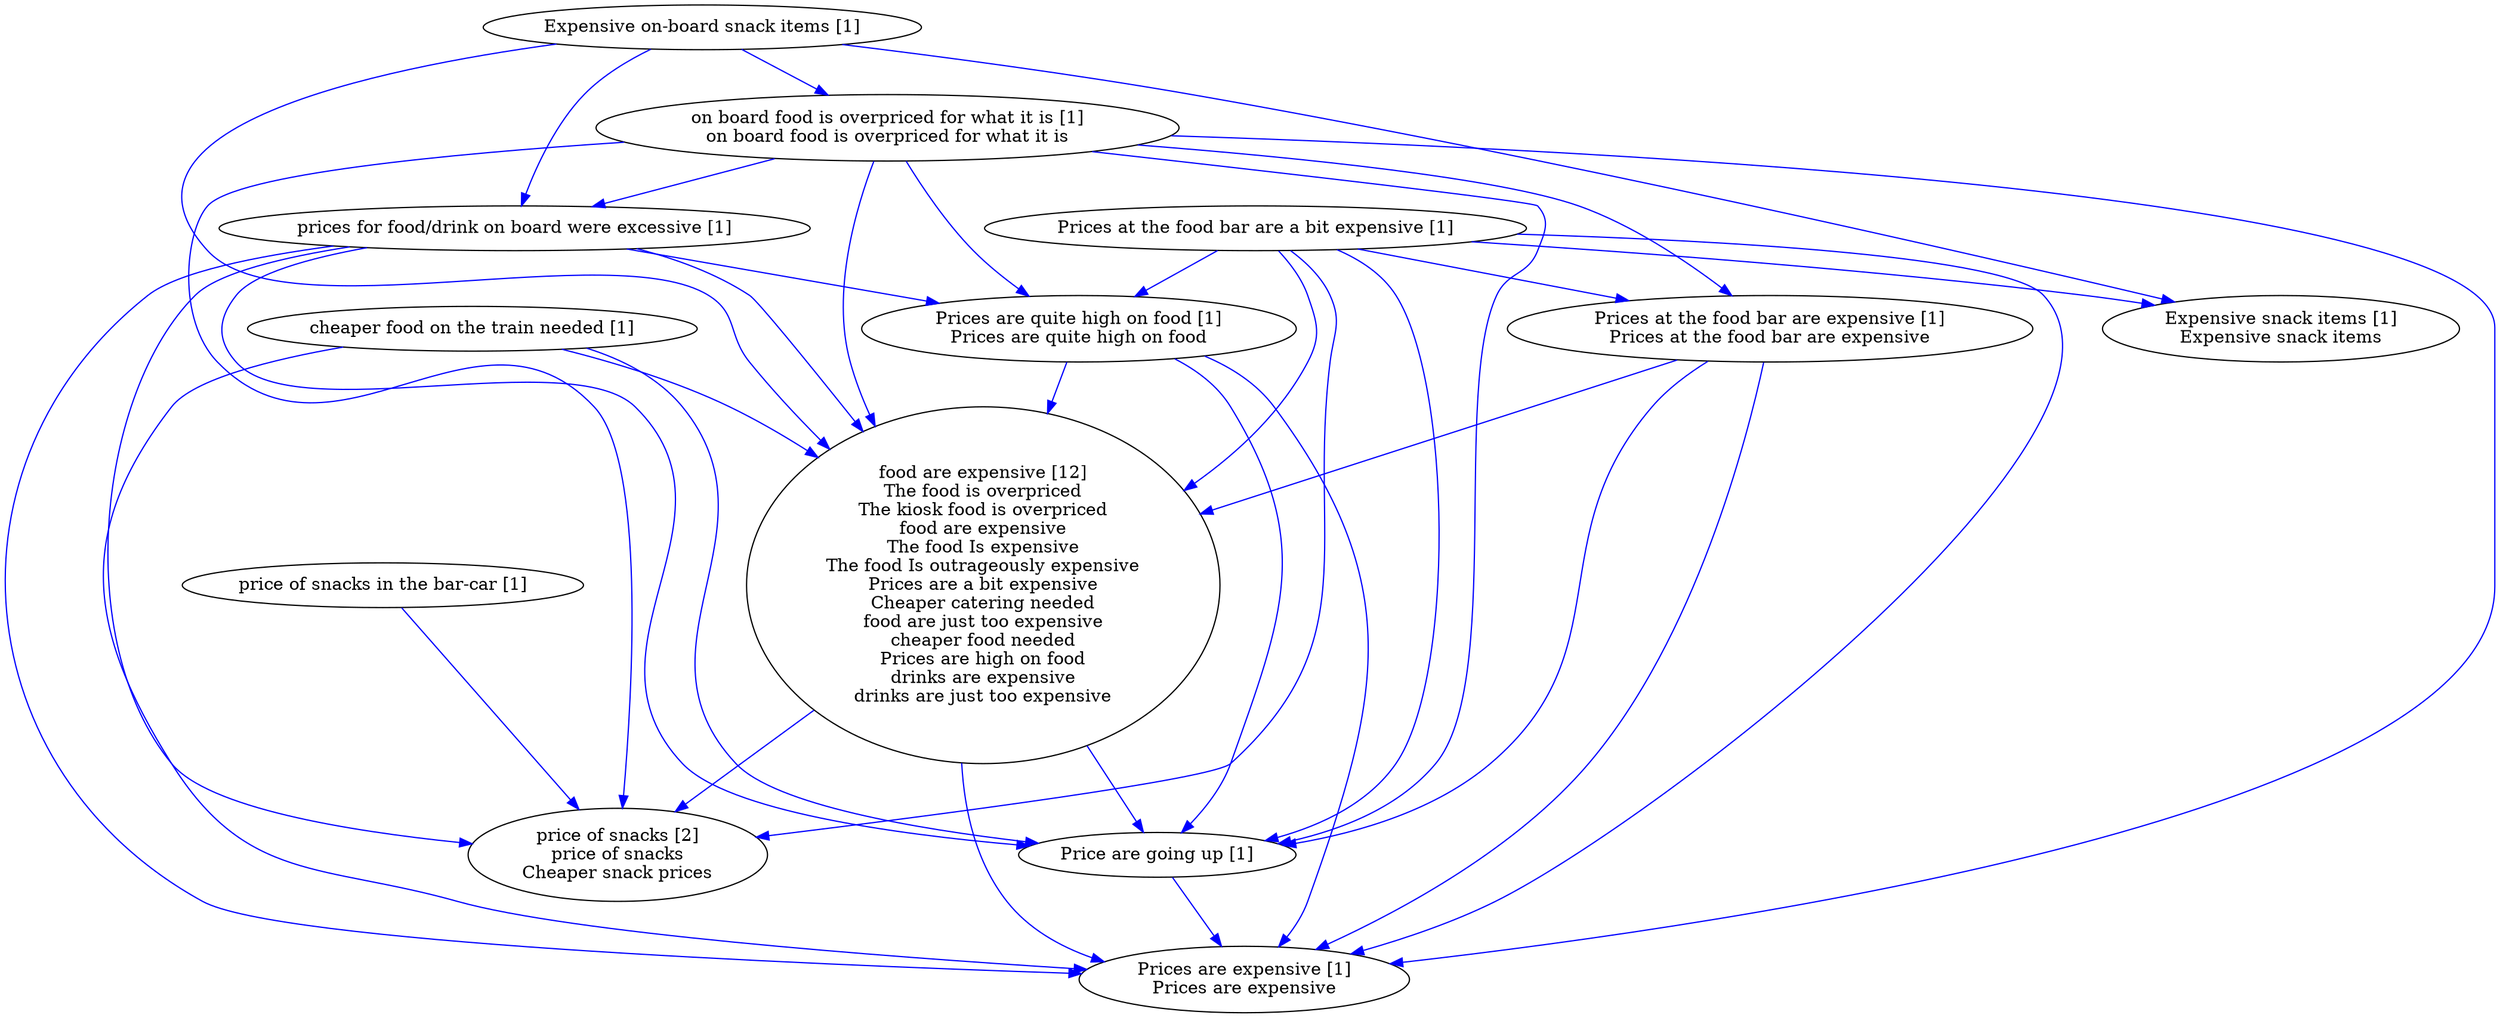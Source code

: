 digraph collapsedGraph {
"food are expensive [12]\nThe food is overpriced\nThe kiosk food is overpriced\nfood are expensive\nThe food Is expensive\nThe food Is outrageously expensive\nPrices are a bit expensive\nCheaper catering needed\nfood are just too expensive\ncheaper food needed\nPrices are high on food\ndrinks are expensive\ndrinks are just too expensive""price of snacks [2]\nprice of snacks\nCheaper snack prices""Expensive on-board snack items [1]""Expensive snack items [1]\nExpensive snack items""Price are going up [1]""Prices are quite high on food [1]\nPrices are quite high on food""Prices at the food bar are a bit expensive [1]""Prices at the food bar are expensive [1]\nPrices at the food bar are expensive""Prices are expensive [1]\nPrices are expensive""cheaper food on the train needed [1]""on board food is overpriced for what it is [1]\non board food is overpriced for what it is""price of snacks in the bar-car [1]""prices for food/drink on board were excessive [1]""Expensive on-board snack items [1]" -> "Expensive snack items [1]\nExpensive snack items" [color=blue]
"Expensive on-board snack items [1]" -> "food are expensive [12]\nThe food is overpriced\nThe kiosk food is overpriced\nfood are expensive\nThe food Is expensive\nThe food Is outrageously expensive\nPrices are a bit expensive\nCheaper catering needed\nfood are just too expensive\ncheaper food needed\nPrices are high on food\ndrinks are expensive\ndrinks are just too expensive" [color=blue]
"Prices are quite high on food [1]\nPrices are quite high on food" -> "Price are going up [1]" [color=blue]
"Prices at the food bar are a bit expensive [1]" -> "Prices at the food bar are expensive [1]\nPrices at the food bar are expensive" [color=blue]
"Prices at the food bar are expensive [1]\nPrices at the food bar are expensive" -> "Prices are expensive [1]\nPrices are expensive" [color=blue]
"Prices at the food bar are a bit expensive [1]" -> "Prices are expensive [1]\nPrices are expensive" [color=blue]
"food are expensive [12]\nThe food is overpriced\nThe kiosk food is overpriced\nfood are expensive\nThe food Is expensive\nThe food Is outrageously expensive\nPrices are a bit expensive\nCheaper catering needed\nfood are just too expensive\ncheaper food needed\nPrices are high on food\ndrinks are expensive\ndrinks are just too expensive" -> "Prices are expensive [1]\nPrices are expensive" [color=blue]
"Price are going up [1]" -> "Prices are expensive [1]\nPrices are expensive" [color=blue]
"Prices are quite high on food [1]\nPrices are quite high on food" -> "Prices are expensive [1]\nPrices are expensive" [color=blue]
"Prices at the food bar are a bit expensive [1]" -> "price of snacks [2]\nprice of snacks\nCheaper snack prices" [color=blue]
"Prices at the food bar are a bit expensive [1]" -> "Expensive snack items [1]\nExpensive snack items" [color=blue]
"Prices at the food bar are a bit expensive [1]" -> "Price are going up [1]" [color=blue]
"Prices at the food bar are a bit expensive [1]" -> "Prices are quite high on food [1]\nPrices are quite high on food" [color=blue]
"Prices at the food bar are expensive [1]\nPrices at the food bar are expensive" -> "Price are going up [1]" [color=blue]
"Prices are quite high on food [1]\nPrices are quite high on food" -> "food are expensive [12]\nThe food is overpriced\nThe kiosk food is overpriced\nfood are expensive\nThe food Is expensive\nThe food Is outrageously expensive\nPrices are a bit expensive\nCheaper catering needed\nfood are just too expensive\ncheaper food needed\nPrices are high on food\ndrinks are expensive\ndrinks are just too expensive" [color=blue]
"food are expensive [12]\nThe food is overpriced\nThe kiosk food is overpriced\nfood are expensive\nThe food Is expensive\nThe food Is outrageously expensive\nPrices are a bit expensive\nCheaper catering needed\nfood are just too expensive\ncheaper food needed\nPrices are high on food\ndrinks are expensive\ndrinks are just too expensive" -> "price of snacks [2]\nprice of snacks\nCheaper snack prices" [color=blue]
"food are expensive [12]\nThe food is overpriced\nThe kiosk food is overpriced\nfood are expensive\nThe food Is expensive\nThe food Is outrageously expensive\nPrices are a bit expensive\nCheaper catering needed\nfood are just too expensive\ncheaper food needed\nPrices are high on food\ndrinks are expensive\ndrinks are just too expensive" -> "Price are going up [1]" [color=blue]
"Prices at the food bar are expensive [1]\nPrices at the food bar are expensive" -> "food are expensive [12]\nThe food is overpriced\nThe kiosk food is overpriced\nfood are expensive\nThe food Is expensive\nThe food Is outrageously expensive\nPrices are a bit expensive\nCheaper catering needed\nfood are just too expensive\ncheaper food needed\nPrices are high on food\ndrinks are expensive\ndrinks are just too expensive" [color=blue]
"cheaper food on the train needed [1]" -> "Price are going up [1]" [color=blue]
"cheaper food on the train needed [1]" -> "Prices are expensive [1]\nPrices are expensive" [color=blue]
"cheaper food on the train needed [1]" -> "food are expensive [12]\nThe food is overpriced\nThe kiosk food is overpriced\nfood are expensive\nThe food Is expensive\nThe food Is outrageously expensive\nPrices are a bit expensive\nCheaper catering needed\nfood are just too expensive\ncheaper food needed\nPrices are high on food\ndrinks are expensive\ndrinks are just too expensive" [color=blue]
"Prices at the food bar are a bit expensive [1]" -> "food are expensive [12]\nThe food is overpriced\nThe kiosk food is overpriced\nfood are expensive\nThe food Is expensive\nThe food Is outrageously expensive\nPrices are a bit expensive\nCheaper catering needed\nfood are just too expensive\ncheaper food needed\nPrices are high on food\ndrinks are expensive\ndrinks are just too expensive" [color=blue]
"Expensive on-board snack items [1]" -> "on board food is overpriced for what it is [1]\non board food is overpriced for what it is" [color=blue]
"on board food is overpriced for what it is [1]\non board food is overpriced for what it is" -> "price of snacks [2]\nprice of snacks\nCheaper snack prices" [color=blue]
"on board food is overpriced for what it is [1]\non board food is overpriced for what it is" -> "Price are going up [1]" [color=blue]
"on board food is overpriced for what it is [1]\non board food is overpriced for what it is" -> "Prices are quite high on food [1]\nPrices are quite high on food" [color=blue]
"on board food is overpriced for what it is [1]\non board food is overpriced for what it is" -> "Prices at the food bar are expensive [1]\nPrices at the food bar are expensive" [color=blue]
"on board food is overpriced for what it is [1]\non board food is overpriced for what it is" -> "Prices are expensive [1]\nPrices are expensive" [color=blue]
"on board food is overpriced for what it is [1]\non board food is overpriced for what it is" -> "food are expensive [12]\nThe food is overpriced\nThe kiosk food is overpriced\nfood are expensive\nThe food Is expensive\nThe food Is outrageously expensive\nPrices are a bit expensive\nCheaper catering needed\nfood are just too expensive\ncheaper food needed\nPrices are high on food\ndrinks are expensive\ndrinks are just too expensive" [color=blue]
"price of snacks in the bar-car [1]" -> "price of snacks [2]\nprice of snacks\nCheaper snack prices" [color=blue]
"Expensive on-board snack items [1]" -> "prices for food/drink on board were excessive [1]" [color=blue]
"on board food is overpriced for what it is [1]\non board food is overpriced for what it is" -> "prices for food/drink on board were excessive [1]" [color=blue]
"prices for food/drink on board were excessive [1]" -> "price of snacks [2]\nprice of snacks\nCheaper snack prices" [color=blue]
"prices for food/drink on board were excessive [1]" -> "Price are going up [1]" [color=blue]
"prices for food/drink on board were excessive [1]" -> "Prices are quite high on food [1]\nPrices are quite high on food" [color=blue]
"prices for food/drink on board were excessive [1]" -> "Prices are expensive [1]\nPrices are expensive" [color=blue]
"prices for food/drink on board were excessive [1]" -> "food are expensive [12]\nThe food is overpriced\nThe kiosk food is overpriced\nfood are expensive\nThe food Is expensive\nThe food Is outrageously expensive\nPrices are a bit expensive\nCheaper catering needed\nfood are just too expensive\ncheaper food needed\nPrices are high on food\ndrinks are expensive\ndrinks are just too expensive" [color=blue]
}